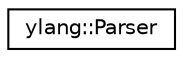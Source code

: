 digraph "Graphical Class Hierarchy"
{
 // LATEX_PDF_SIZE
  edge [fontname="Helvetica",fontsize="10",labelfontname="Helvetica",labelfontsize="10"];
  node [fontname="Helvetica",fontsize="10",shape=record];
  rankdir="LR";
  Node0 [label="ylang::Parser",height=0.2,width=0.4,color="black", fillcolor="white", style="filled",URL="$d0/d38/classylang_1_1Parser.html",tooltip=" "];
}
